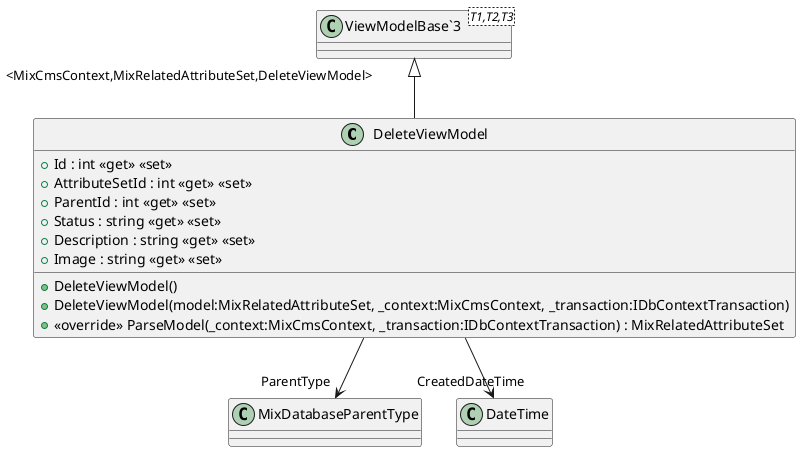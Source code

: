 @startuml
class DeleteViewModel {
    + Id : int <<get>> <<set>>
    + AttributeSetId : int <<get>> <<set>>
    + ParentId : int <<get>> <<set>>
    + Status : string <<get>> <<set>>
    + Description : string <<get>> <<set>>
    + Image : string <<get>> <<set>>
    + DeleteViewModel()
    + DeleteViewModel(model:MixRelatedAttributeSet, _context:MixCmsContext, _transaction:IDbContextTransaction)
    + <<override>> ParseModel(_context:MixCmsContext, _transaction:IDbContextTransaction) : MixRelatedAttributeSet
}
class "ViewModelBase`3"<T1,T2,T3> {
}
"ViewModelBase`3" "<MixCmsContext,MixRelatedAttributeSet,DeleteViewModel>" <|-- DeleteViewModel
DeleteViewModel --> "ParentType" MixDatabaseParentType
DeleteViewModel --> "CreatedDateTime" DateTime
@enduml
